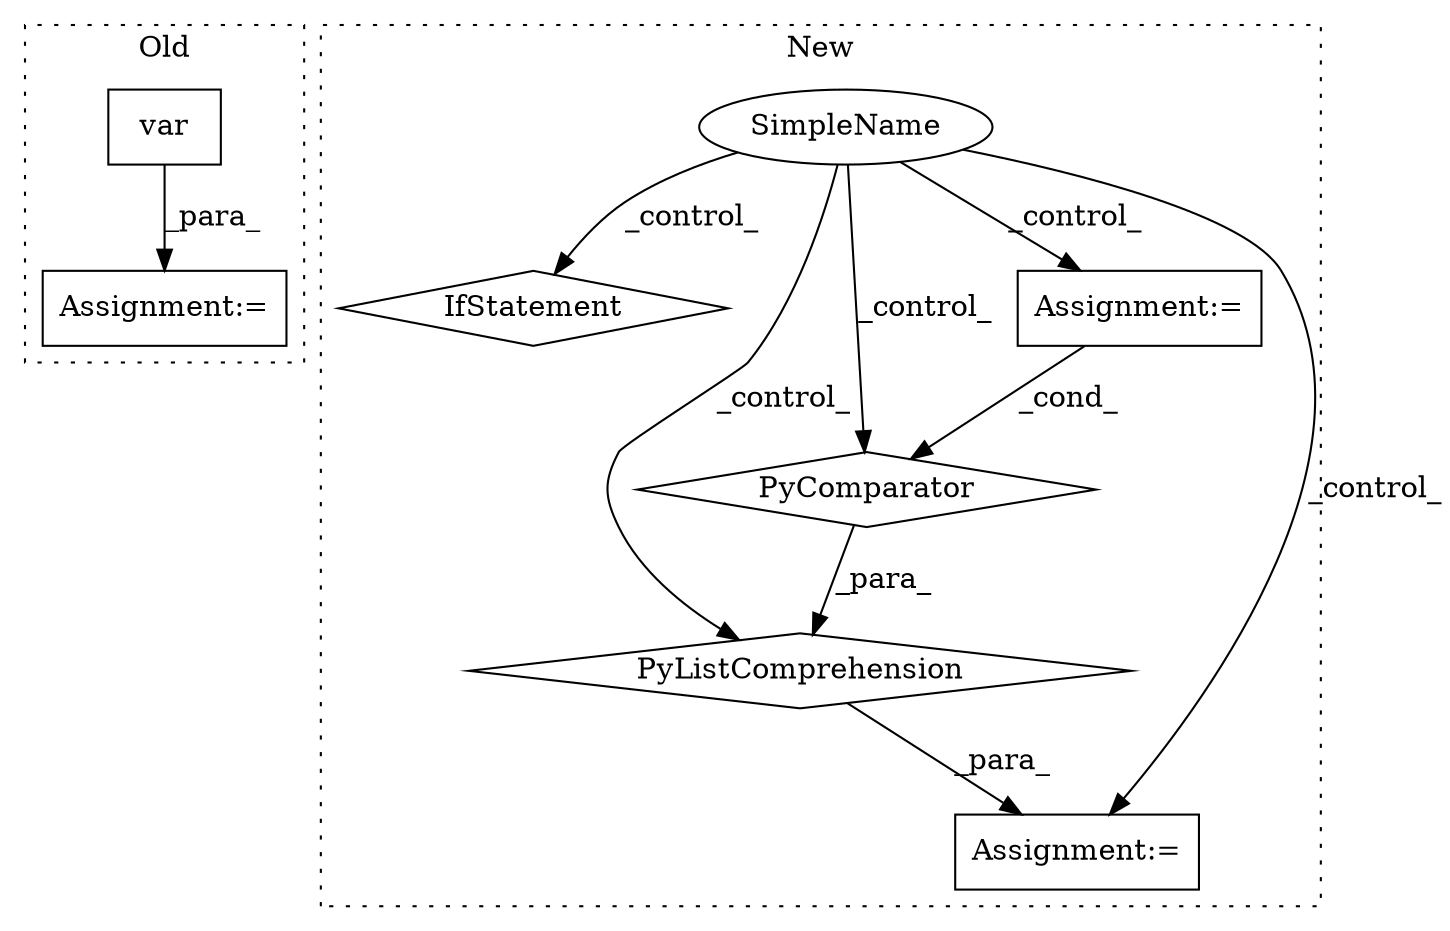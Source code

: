 digraph G {
subgraph cluster0 {
1 [label="var" a="32" s="5404" l="5" shape="box"];
3 [label="Assignment:=" a="7" s="5369" l="1" shape="box"];
label = "Old";
style="dotted";
}
subgraph cluster1 {
2 [label="IfStatement" a="25" s="6551" l="45" shape="diamond"];
4 [label="SimpleName" a="42" s="" l="" shape="ellipse"];
5 [label="PyListComprehension" a="109" s="6330" l="287" shape="diamond"];
6 [label="Assignment:=" a="7" s="6551" l="45" shape="box"];
7 [label="Assignment:=" a="7" s="6303" l="27" shape="box"];
8 [label="PyComparator" a="113" s="6551" l="45" shape="diamond"];
label = "New";
style="dotted";
}
1 -> 3 [label="_para_"];
4 -> 2 [label="_control_"];
4 -> 8 [label="_control_"];
4 -> 7 [label="_control_"];
4 -> 6 [label="_control_"];
4 -> 5 [label="_control_"];
5 -> 7 [label="_para_"];
6 -> 8 [label="_cond_"];
8 -> 5 [label="_para_"];
}